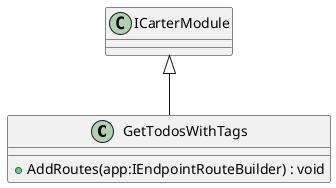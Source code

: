 @startuml
class GetTodosWithTags {
    + AddRoutes(app:IEndpointRouteBuilder) : void
}
ICarterModule <|-- GetTodosWithTags
@enduml
